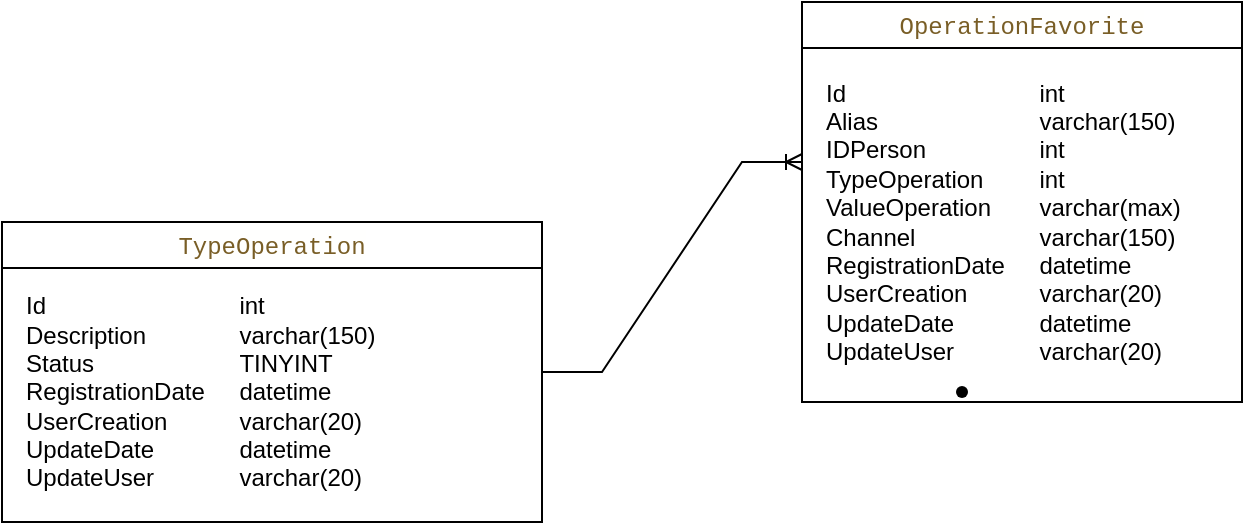 <mxfile version="24.4.3" type="github">
  <diagram name="Página-1" id="tZuunXtWXEZ0EmG-QhXS">
    <mxGraphModel dx="1242" dy="826" grid="1" gridSize="10" guides="1" tooltips="1" connect="1" arrows="1" fold="1" page="1" pageScale="1" pageWidth="827" pageHeight="1169" math="0" shadow="0">
      <root>
        <mxCell id="0" />
        <mxCell id="1" parent="0" />
        <mxCell id="EYzsrj2tHTnWIzqmUmIG-1" value="&lt;div style=&quot;color: rgb(33, 33, 33); background-color: rgb(255, 255, 254); font-family: Menlo, Monaco, &amp;quot;Courier New&amp;quot;, monospace; font-weight: normal; line-height: 18px; white-space: pre;&quot;&gt;&lt;span style=&quot;color: #795e26;&quot;&gt;OperationFavorite&lt;/span&gt;&lt;/div&gt;" style="swimlane;whiteSpace=wrap;html=1;" vertex="1" parent="1">
          <mxGeometry x="550" y="250" width="220" height="200" as="geometry">
            <mxRectangle x="310" y="320" width="160" height="30" as="alternateBounds" />
          </mxGeometry>
        </mxCell>
        <mxCell id="EYzsrj2tHTnWIzqmUmIG-3" value="&lt;div style=&quot;&quot;&gt;&lt;span style=&quot;background-color: initial;&quot;&gt;Id&amp;nbsp; &amp;nbsp; &amp;nbsp; &amp;nbsp; &amp;nbsp; &amp;nbsp; &amp;nbsp; &amp;nbsp; &amp;nbsp; &amp;nbsp; &amp;nbsp; &amp;nbsp; &amp;nbsp;&lt;span style=&quot;white-space: pre;&quot;&gt;&#x9;&lt;/span&gt;int&lt;/span&gt;&lt;/div&gt;&lt;div style=&quot;&quot;&gt;&lt;span style=&quot;background-color: initial;&quot;&gt;Alias&amp;nbsp;&lt;span style=&quot;white-space: pre;&quot;&gt;&#x9;&lt;/span&gt;&lt;span style=&quot;white-space: pre;&quot;&gt;&#x9;&lt;/span&gt;&lt;span style=&quot;white-space: pre;&quot;&gt;&#x9;&lt;/span&gt;varchar(150)&lt;/span&gt;&lt;/div&gt;&lt;div style=&quot;&quot;&gt;&lt;span style=&quot;background-color: initial;&quot;&gt;IDPerson&lt;span style=&quot;white-space: pre;&quot;&gt;&#x9;&lt;/span&gt;&lt;span style=&quot;white-space: pre;&quot;&gt;&#x9;&lt;/span&gt;&lt;span style=&quot;white-space: pre;&quot;&gt;&#x9;&lt;/span&gt;int&lt;/span&gt;&lt;/div&gt;&lt;div style=&quot;&quot;&gt;&lt;span style=&quot;background-color: initial;&quot;&gt;TypeOperation&lt;span style=&quot;white-space: pre;&quot;&gt;&#x9;&lt;/span&gt;int&lt;/span&gt;&lt;/div&gt;&lt;div style=&quot;&quot;&gt;&lt;span style=&quot;background-color: initial;&quot;&gt;ValueOperation&lt;span style=&quot;white-space: pre;&quot;&gt;&#x9;&lt;/span&gt;varchar(max)&lt;/span&gt;&lt;/div&gt;&lt;div style=&quot;&quot;&gt;&lt;span style=&quot;background-color: initial;&quot;&gt;Channel&lt;span style=&quot;white-space: pre;&quot;&gt;&#x9;&lt;/span&gt;&lt;span style=&quot;white-space: pre;&quot;&gt;&#x9;&lt;/span&gt;&lt;span style=&quot;white-space: pre;&quot;&gt;&#x9;&lt;/span&gt;varchar(150)&lt;/span&gt;&lt;/div&gt;&lt;div style=&quot;&quot;&gt;&lt;span style=&quot;background-color: initial;&quot;&gt;RegistrationDate&lt;span style=&quot;white-space: pre;&quot;&gt;&#x9;&lt;/span&gt;datetime&lt;/span&gt;&lt;/div&gt;&lt;div style=&quot;&quot;&gt;&lt;span style=&quot;background-color: initial;&quot;&gt;UserCreation&lt;span style=&quot;white-space: pre;&quot;&gt;&#x9;&lt;/span&gt;&lt;span style=&quot;white-space: pre;&quot;&gt;&#x9;&lt;/span&gt;varchar(20)&lt;/span&gt;&lt;/div&gt;&lt;div style=&quot;&quot;&gt;&lt;span style=&quot;background-color: initial;&quot;&gt;UpdateDate&lt;span style=&quot;white-space: pre;&quot;&gt;&#x9;&lt;/span&gt;&lt;span style=&quot;white-space: pre;&quot;&gt;&#x9;&lt;/span&gt;datetime&lt;/span&gt;&lt;/div&gt;&lt;div style=&quot;&quot;&gt;&lt;span style=&quot;background-color: initial;&quot;&gt;UpdateUser&lt;span style=&quot;white-space: pre;&quot;&gt;&#x9;&lt;/span&gt;&lt;span style=&quot;white-space: pre;&quot;&gt;&#x9;&lt;/span&gt;varchar(20)&lt;/span&gt;&lt;/div&gt;" style="text;html=1;align=left;verticalAlign=middle;resizable=0;points=[];autosize=1;strokeColor=none;fillColor=none;" vertex="1" parent="EYzsrj2tHTnWIzqmUmIG-1">
          <mxGeometry x="10" y="30" width="200" height="160" as="geometry" />
        </mxCell>
        <mxCell id="EYzsrj2tHTnWIzqmUmIG-4" value="&lt;div style=&quot;color: rgb(33, 33, 33); background-color: rgb(255, 255, 254); font-family: Menlo, Monaco, &amp;quot;Courier New&amp;quot;, monospace; font-weight: normal; line-height: 18px; white-space: pre;&quot;&gt;&lt;span style=&quot;color: #795e26;&quot;&gt;TypeOperation&lt;/span&gt;&lt;/div&gt;" style="swimlane;whiteSpace=wrap;html=1;" vertex="1" parent="1">
          <mxGeometry x="150" y="360" width="270" height="150" as="geometry" />
        </mxCell>
        <mxCell id="EYzsrj2tHTnWIzqmUmIG-5" value="&lt;div style=&quot;&quot;&gt;&lt;span style=&quot;background-color: initial;&quot;&gt;Id&amp;nbsp; &amp;nbsp; &amp;nbsp; &amp;nbsp; &amp;nbsp; &amp;nbsp; &amp;nbsp; &amp;nbsp; &amp;nbsp; &amp;nbsp; &amp;nbsp; &amp;nbsp; &amp;nbsp;&lt;span style=&quot;white-space: pre;&quot;&gt;&#x9;&lt;/span&gt;int&lt;/span&gt;&lt;/div&gt;&lt;div style=&quot;&quot;&gt;Description&lt;span style=&quot;white-space: pre;&quot;&gt;&#x9;&lt;/span&gt;&lt;span style=&quot;white-space: pre;&quot;&gt;&#x9;&lt;/span&gt;varchar(150)&lt;/div&gt;&lt;div style=&quot;&quot;&gt;Status&lt;span style=&quot;white-space: pre;&quot;&gt;&#x9;&lt;/span&gt;&lt;span style=&quot;white-space: pre;&quot;&gt;&#x9;&lt;/span&gt;&lt;span style=&quot;white-space: pre;&quot;&gt;&#x9;&lt;/span&gt;TINYINT&lt;span style=&quot;white-space: pre;&quot;&gt;&#x9;&lt;/span&gt;&lt;span style=&quot;white-space: pre;&quot;&gt;&#x9;&lt;/span&gt;&lt;span style=&quot;white-space: pre;&quot;&gt;&#x9;&lt;/span&gt;&lt;span style=&quot;white-space: pre;&quot;&gt;&#x9;&lt;/span&gt;&lt;/div&gt;&lt;div style=&quot;&quot;&gt;&lt;span style=&quot;background-color: initial;&quot;&gt;RegistrationDate&lt;span style=&quot;white-space: pre;&quot;&gt;&#x9;&lt;/span&gt;datetime&lt;/span&gt;&lt;/div&gt;&lt;div style=&quot;&quot;&gt;&lt;span style=&quot;background-color: initial;&quot;&gt;UserCreation&lt;span style=&quot;white-space: pre;&quot;&gt;&#x9;&lt;/span&gt;&lt;span style=&quot;white-space: pre;&quot;&gt;&#x9;&lt;/span&gt;varchar(20)&lt;/span&gt;&lt;/div&gt;&lt;div style=&quot;&quot;&gt;&lt;span style=&quot;background-color: initial;&quot;&gt;UpdateDate&lt;span style=&quot;white-space: pre;&quot;&gt;&#x9;&lt;/span&gt;&lt;span style=&quot;white-space: pre;&quot;&gt;&#x9;&lt;/span&gt;datetime&lt;/span&gt;&lt;/div&gt;&lt;div style=&quot;&quot;&gt;&lt;span style=&quot;background-color: initial;&quot;&gt;UpdateUser&lt;span style=&quot;white-space: pre;&quot;&gt;&#x9;&lt;/span&gt;&lt;span style=&quot;white-space: pre;&quot;&gt;&#x9;&lt;/span&gt;varchar(20)&lt;/span&gt;&lt;/div&gt;" style="text;html=1;align=left;verticalAlign=middle;resizable=0;points=[];autosize=1;strokeColor=none;fillColor=none;" vertex="1" parent="EYzsrj2tHTnWIzqmUmIG-4">
          <mxGeometry x="10" y="30" width="260" height="110" as="geometry" />
        </mxCell>
        <mxCell id="EYzsrj2tHTnWIzqmUmIG-10" value="" style="edgeStyle=entityRelationEdgeStyle;fontSize=12;html=1;endArrow=ERoneToMany;rounded=0;" edge="1" parent="1">
          <mxGeometry width="100" height="100" relative="1" as="geometry">
            <mxPoint x="420" y="435" as="sourcePoint" />
            <mxPoint x="550" y="330" as="targetPoint" />
          </mxGeometry>
        </mxCell>
        <mxCell id="EYzsrj2tHTnWIzqmUmIG-12" value="" style="shape=waypoint;sketch=0;size=6;pointerEvents=1;points=[];fillColor=none;resizable=0;rotatable=0;perimeter=centerPerimeter;snapToPoint=1;" vertex="1" parent="1">
          <mxGeometry x="620" y="435" width="20" height="20" as="geometry" />
        </mxCell>
      </root>
    </mxGraphModel>
  </diagram>
</mxfile>
